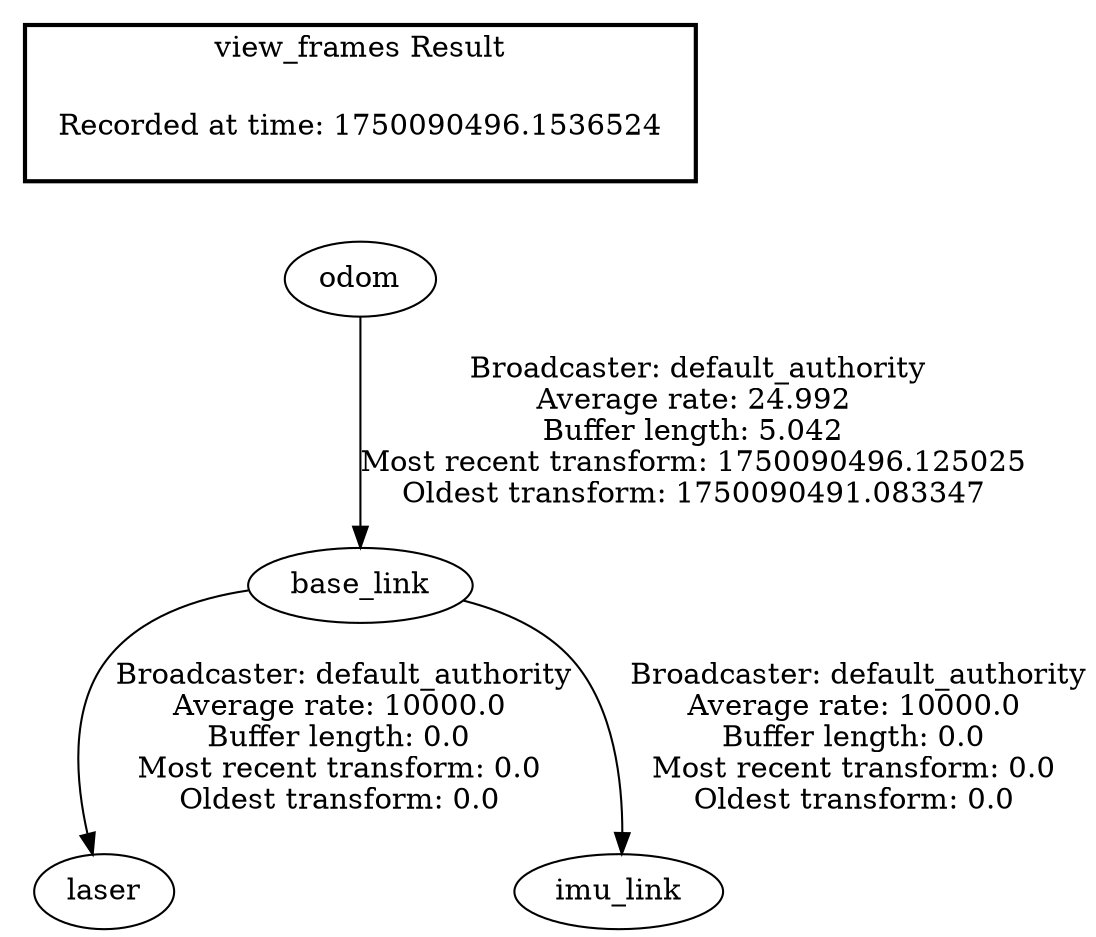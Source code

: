 digraph G {
"base_link" -> "laser"[label=" Broadcaster: default_authority\nAverage rate: 10000.0\nBuffer length: 0.0\nMost recent transform: 0.0\nOldest transform: 0.0\n"];
"base_link" -> "imu_link"[label=" Broadcaster: default_authority\nAverage rate: 10000.0\nBuffer length: 0.0\nMost recent transform: 0.0\nOldest transform: 0.0\n"];
"odom" -> "base_link"[label=" Broadcaster: default_authority\nAverage rate: 24.992\nBuffer length: 5.042\nMost recent transform: 1750090496.125025\nOldest transform: 1750090491.083347\n"];
edge [style=invis];
 subgraph cluster_legend { style=bold; color=black; label ="view_frames Result";
"Recorded at time: 1750090496.1536524"[ shape=plaintext ] ;
}->"odom";
}